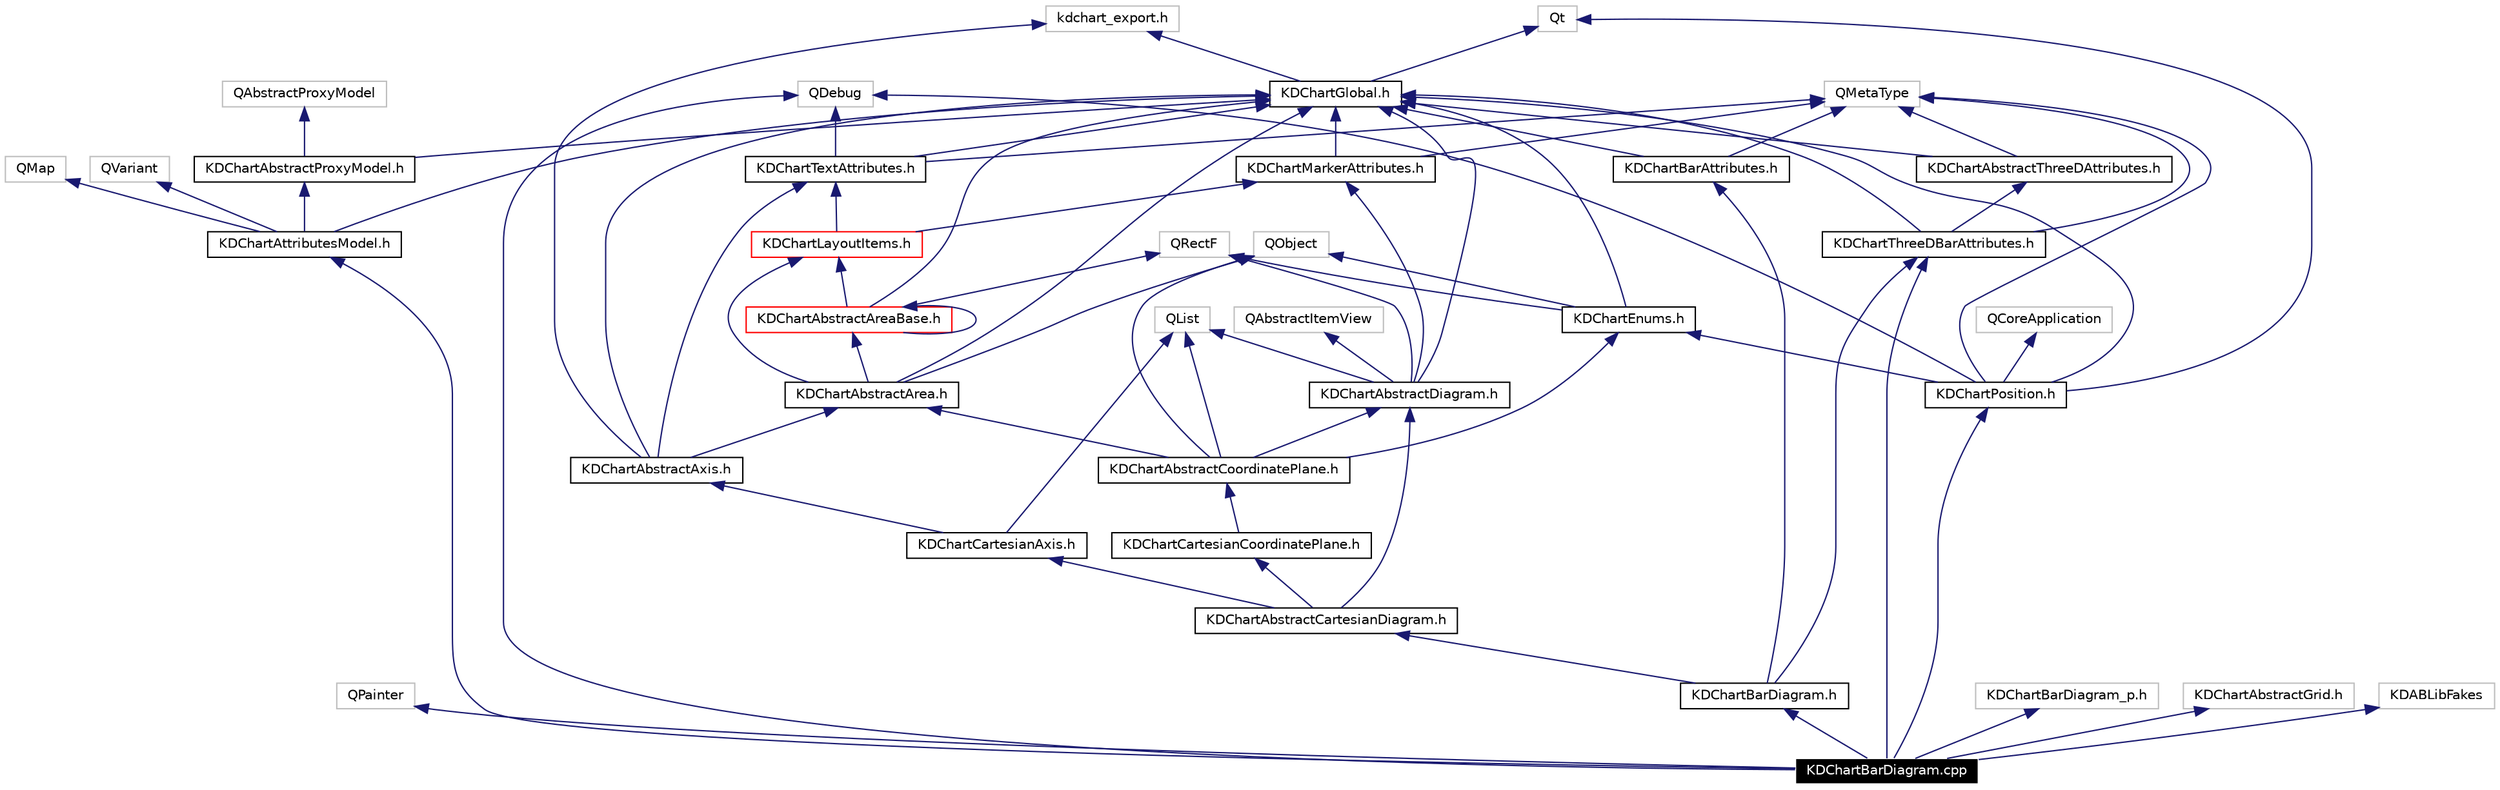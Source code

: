 digraph G
{
  edge [fontname="Helvetica",fontsize=10,labelfontname="Helvetica",labelfontsize=10];
  node [fontname="Helvetica",fontsize=10,shape=record];
  Node999 [label="KDChartBarDiagram.cpp",height=0.2,width=0.4,color="white", fillcolor="black", style="filled" fontcolor="white"];
  Node1000 -> Node999 [dir=back,color="midnightblue",fontsize=10,style="solid",fontname="Helvetica"];
  Node1000 [label="QPainter",height=0.2,width=0.4,color="grey75"];
  Node1001 -> Node999 [dir=back,color="midnightblue",fontsize=10,style="solid",fontname="Helvetica"];
  Node1001 [label="QDebug",height=0.2,width=0.4,color="grey75"];
  Node1002 -> Node999 [dir=back,color="midnightblue",fontsize=10,style="solid",fontname="Helvetica"];
  Node1002 [label="KDChartBarDiagram.h",height=0.2,width=0.4,color="black",URL="$_k_d_chart_bar_diagram_8h.html"];
  Node1003 -> Node1002 [dir=back,color="midnightblue",fontsize=10,style="solid",fontname="Helvetica"];
  Node1003 [label="KDChartAbstractCartesianDiagram.h",height=0.2,width=0.4,color="black",URL="$_k_d_chart_abstract_cartesian_diagram_8h.html"];
  Node1004 -> Node1003 [dir=back,color="midnightblue",fontsize=10,style="solid",fontname="Helvetica"];
  Node1004 [label="KDChartCartesianCoordinatePlane.h",height=0.2,width=0.4,color="black",URL="$_k_d_chart_cartesian_coordinate_plane_8h.html"];
  Node1005 -> Node1004 [dir=back,color="midnightblue",fontsize=10,style="solid",fontname="Helvetica"];
  Node1005 [label="KDChartAbstractCoordinatePlane.h",height=0.2,width=0.4,color="black",URL="$_k_d_chart_abstract_coordinate_plane_8h.html"];
  Node1006 -> Node1005 [dir=back,color="midnightblue",fontsize=10,style="solid",fontname="Helvetica"];
  Node1006 [label="QObject",height=0.2,width=0.4,color="grey75"];
  Node1007 -> Node1005 [dir=back,color="midnightblue",fontsize=10,style="solid",fontname="Helvetica"];
  Node1007 [label="QList",height=0.2,width=0.4,color="grey75"];
  Node1008 -> Node1005 [dir=back,color="midnightblue",fontsize=10,style="solid",fontname="Helvetica"];
  Node1008 [label="KDChartAbstractArea.h",height=0.2,width=0.4,color="black",URL="$_k_d_chart_abstract_area_8h.html"];
  Node1006 -> Node1008 [dir=back,color="midnightblue",fontsize=10,style="solid",fontname="Helvetica"];
  Node1009 -> Node1008 [dir=back,color="midnightblue",fontsize=10,style="solid",fontname="Helvetica"];
  Node1009 [label="KDChartGlobal.h",height=0.2,width=0.4,color="black",URL="$_k_d_chart_global_8h.html"];
  Node1011 -> Node1009 [dir=back,color="midnightblue",fontsize=10,style="solid",fontname="Helvetica"];
  Node1011 [label="kdchart_export.h",height=0.2,width=0.4,color="grey75"];
  Node1014 -> Node1009 [dir=back,color="midnightblue",fontsize=10,style="solid",fontname="Helvetica"];
  Node1014 [label="Qt",height=0.2,width=0.4,color="grey75"];
  Node1015 -> Node1008 [dir=back,color="midnightblue",fontsize=10,style="solid",fontname="Helvetica"];
  Node1015 [label="KDChartAbstractAreaBase.h",height=0.2,width=0.4,color="red",URL="$_k_d_chart_abstract_area_base_8h.html"];
  Node1018 -> Node1015 [dir=back,color="midnightblue",fontsize=10,style="solid",fontname="Helvetica"];
  Node1018 [label="QRectF",height=0.2,width=0.4,color="grey75"];
  Node1009 -> Node1015 [dir=back,color="midnightblue",fontsize=10,style="solid",fontname="Helvetica"];
  Node1019 -> Node1015 [dir=back,color="midnightblue",fontsize=10,style="solid",fontname="Helvetica"];
  Node1019 [label="KDChartLayoutItems.h",height=0.2,width=0.4,color="red",URL="$_k_d_chart_layout_items_8h.html"];
  Node1026 -> Node1019 [dir=back,color="midnightblue",fontsize=10,style="solid",fontname="Helvetica"];
  Node1026 [label="KDChartTextAttributes.h",height=0.2,width=0.4,color="black",URL="$_k_d_chart_text_attributes_8h.html"];
  Node1001 -> Node1026 [dir=back,color="midnightblue",fontsize=10,style="solid",fontname="Helvetica"];
  Node1027 -> Node1026 [dir=back,color="midnightblue",fontsize=10,style="solid",fontname="Helvetica"];
  Node1027 [label="QMetaType",height=0.2,width=0.4,color="grey75"];
  Node1009 -> Node1026 [dir=back,color="midnightblue",fontsize=10,style="solid",fontname="Helvetica"];
  Node1032 -> Node1019 [dir=back,color="midnightblue",fontsize=10,style="solid",fontname="Helvetica"];
  Node1032 [label="KDChartMarkerAttributes.h",height=0.2,width=0.4,color="black",URL="$_k_d_chart_marker_attributes_8h.html"];
  Node1027 -> Node1032 [dir=back,color="midnightblue",fontsize=10,style="solid",fontname="Helvetica"];
  Node1009 -> Node1032 [dir=back,color="midnightblue",fontsize=10,style="solid",fontname="Helvetica"];
  Node1015 -> Node1015 [dir=back,color="midnightblue",fontsize=10,style="solid",fontname="Helvetica"];
  Node1019 -> Node1008 [dir=back,color="midnightblue",fontsize=10,style="solid",fontname="Helvetica"];
  Node1034 -> Node1005 [dir=back,color="midnightblue",fontsize=10,style="solid",fontname="Helvetica"];
  Node1034 [label="KDChartAbstractDiagram.h",height=0.2,width=0.4,color="black",URL="$_k_d_chart_abstract_diagram_8h.html"];
  Node1007 -> Node1034 [dir=back,color="midnightblue",fontsize=10,style="solid",fontname="Helvetica"];
  Node1018 -> Node1034 [dir=back,color="midnightblue",fontsize=10,style="solid",fontname="Helvetica"];
  Node1035 -> Node1034 [dir=back,color="midnightblue",fontsize=10,style="solid",fontname="Helvetica"];
  Node1035 [label="QAbstractItemView",height=0.2,width=0.4,color="grey75"];
  Node1009 -> Node1034 [dir=back,color="midnightblue",fontsize=10,style="solid",fontname="Helvetica"];
  Node1032 -> Node1034 [dir=back,color="midnightblue",fontsize=10,style="solid",fontname="Helvetica"];
  Node1030 -> Node1005 [dir=back,color="midnightblue",fontsize=10,style="solid",fontname="Helvetica"];
  Node1030 [label="KDChartEnums.h",height=0.2,width=0.4,color="black",URL="$_k_d_chart_enums_8h.html"];
  Node1009 -> Node1030 [dir=back,color="midnightblue",fontsize=10,style="solid",fontname="Helvetica"];
  Node1018 -> Node1030 [dir=back,color="midnightblue",fontsize=10,style="solid",fontname="Helvetica"];
  Node1006 -> Node1030 [dir=back,color="midnightblue",fontsize=10,style="solid",fontname="Helvetica"];
  Node1034 -> Node1003 [dir=back,color="midnightblue",fontsize=10,style="solid",fontname="Helvetica"];
  Node1036 -> Node1003 [dir=back,color="midnightblue",fontsize=10,style="solid",fontname="Helvetica"];
  Node1036 [label="KDChartCartesianAxis.h",height=0.2,width=0.4,color="black",URL="$_k_d_chart_cartesian_axis_8h.html"];
  Node1007 -> Node1036 [dir=back,color="midnightblue",fontsize=10,style="solid",fontname="Helvetica"];
  Node1037 -> Node1036 [dir=back,color="midnightblue",fontsize=10,style="solid",fontname="Helvetica"];
  Node1037 [label="KDChartAbstractAxis.h",height=0.2,width=0.4,color="black",URL="$_k_d_chart_abstract_axis_8h.html"];
  Node1011 -> Node1037 [dir=back,color="midnightblue",fontsize=10,style="solid",fontname="Helvetica"];
  Node1009 -> Node1037 [dir=back,color="midnightblue",fontsize=10,style="solid",fontname="Helvetica"];
  Node1008 -> Node1037 [dir=back,color="midnightblue",fontsize=10,style="solid",fontname="Helvetica"];
  Node1026 -> Node1037 [dir=back,color="midnightblue",fontsize=10,style="solid",fontname="Helvetica"];
  Node1038 -> Node1002 [dir=back,color="midnightblue",fontsize=10,style="solid",fontname="Helvetica"];
  Node1038 [label="KDChartBarAttributes.h",height=0.2,width=0.4,color="black",URL="$_k_d_chart_bar_attributes_8h.html"];
  Node1027 -> Node1038 [dir=back,color="midnightblue",fontsize=10,style="solid",fontname="Helvetica"];
  Node1009 -> Node1038 [dir=back,color="midnightblue",fontsize=10,style="solid",fontname="Helvetica"];
  Node1039 -> Node1002 [dir=back,color="midnightblue",fontsize=10,style="solid",fontname="Helvetica"];
  Node1039 [label="KDChartThreeDBarAttributes.h",height=0.2,width=0.4,color="black",URL="$_k_d_chart_three_d_bar_attributes_8h.html"];
  Node1027 -> Node1039 [dir=back,color="midnightblue",fontsize=10,style="solid",fontname="Helvetica"];
  Node1040 -> Node1039 [dir=back,color="midnightblue",fontsize=10,style="solid",fontname="Helvetica"];
  Node1040 [label="KDChartAbstractThreeDAttributes.h",height=0.2,width=0.4,color="black",URL="$_k_d_chart_abstract_three_d_attributes_8h.html"];
  Node1027 -> Node1040 [dir=back,color="midnightblue",fontsize=10,style="solid",fontname="Helvetica"];
  Node1009 -> Node1040 [dir=back,color="midnightblue",fontsize=10,style="solid",fontname="Helvetica"];
  Node1009 -> Node1039 [dir=back,color="midnightblue",fontsize=10,style="solid",fontname="Helvetica"];
  Node1041 -> Node999 [dir=back,color="midnightblue",fontsize=10,style="solid",fontname="Helvetica"];
  Node1041 [label="KDChartBarDiagram_p.h",height=0.2,width=0.4,color="grey75"];
  Node1039 -> Node999 [dir=back,color="midnightblue",fontsize=10,style="solid",fontname="Helvetica"];
  Node1042 -> Node999 [dir=back,color="midnightblue",fontsize=10,style="solid",fontname="Helvetica"];
  Node1042 [label="KDChartPosition.h",height=0.2,width=0.4,color="black",URL="$_k_d_chart_position_8h.html"];
  Node1001 -> Node1042 [dir=back,color="midnightblue",fontsize=10,style="solid",fontname="Helvetica"];
  Node1014 -> Node1042 [dir=back,color="midnightblue",fontsize=10,style="solid",fontname="Helvetica"];
  Node1027 -> Node1042 [dir=back,color="midnightblue",fontsize=10,style="solid",fontname="Helvetica"];
  Node1043 -> Node1042 [dir=back,color="midnightblue",fontsize=10,style="solid",fontname="Helvetica"];
  Node1043 [label="QCoreApplication",height=0.2,width=0.4,color="grey75"];
  Node1009 -> Node1042 [dir=back,color="midnightblue",fontsize=10,style="solid",fontname="Helvetica"];
  Node1030 -> Node1042 [dir=back,color="midnightblue",fontsize=10,style="solid",fontname="Helvetica"];
  Node1044 -> Node999 [dir=back,color="midnightblue",fontsize=10,style="solid",fontname="Helvetica"];
  Node1044 [label="KDChartAttributesModel.h",height=0.2,width=0.4,color="black",URL="$_k_d_chart_attributes_model_8h.html"];
  Node1045 -> Node1044 [dir=back,color="midnightblue",fontsize=10,style="solid",fontname="Helvetica"];
  Node1045 [label="KDChartAbstractProxyModel.h",height=0.2,width=0.4,color="black",URL="$_k_d_chart_abstract_proxy_model_8h.html"];
  Node1046 -> Node1045 [dir=back,color="midnightblue",fontsize=10,style="solid",fontname="Helvetica"];
  Node1046 [label="QAbstractProxyModel",height=0.2,width=0.4,color="grey75"];
  Node1009 -> Node1045 [dir=back,color="midnightblue",fontsize=10,style="solid",fontname="Helvetica"];
  Node1047 -> Node1044 [dir=back,color="midnightblue",fontsize=10,style="solid",fontname="Helvetica"];
  Node1047 [label="QMap",height=0.2,width=0.4,color="grey75"];
  Node1048 -> Node1044 [dir=back,color="midnightblue",fontsize=10,style="solid",fontname="Helvetica"];
  Node1048 [label="QVariant",height=0.2,width=0.4,color="grey75"];
  Node1009 -> Node1044 [dir=back,color="midnightblue",fontsize=10,style="solid",fontname="Helvetica"];
  Node1049 -> Node999 [dir=back,color="midnightblue",fontsize=10,style="solid",fontname="Helvetica"];
  Node1049 [label="KDChartAbstractGrid.h",height=0.2,width=0.4,color="grey75"];
  Node1050 -> Node999 [dir=back,color="midnightblue",fontsize=10,style="solid",fontname="Helvetica"];
  Node1050 [label="KDABLibFakes",height=0.2,width=0.4,color="grey75"];
}
